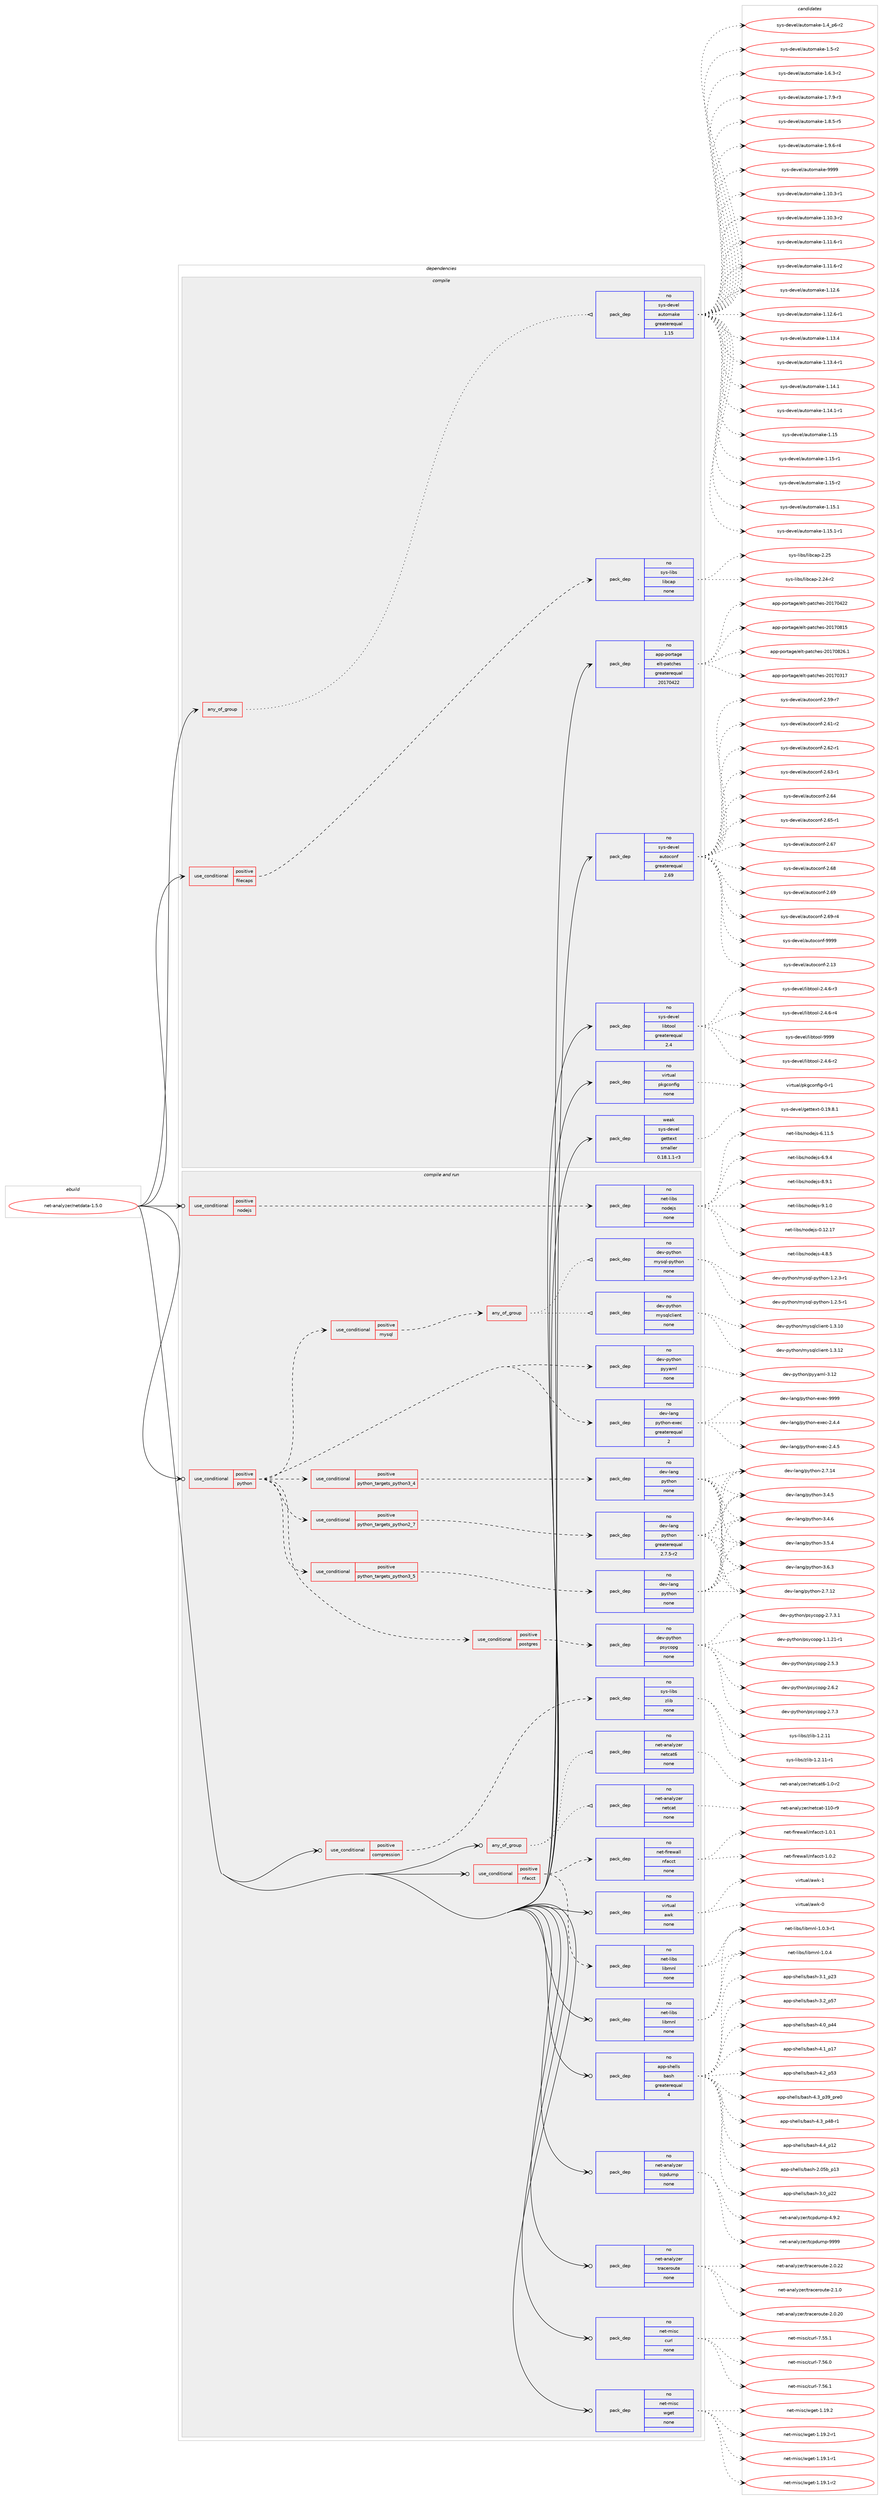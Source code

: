 digraph prolog {

# *************
# Graph options
# *************

newrank=true;
concentrate=true;
compound=true;
graph [rankdir=LR,fontname=Helvetica,fontsize=10,ranksep=1.5];#, ranksep=2.5, nodesep=0.2];
edge  [arrowhead=vee];
node  [fontname=Helvetica,fontsize=10];

# **********
# The ebuild
# **********

subgraph cluster_leftcol {
color=gray;
rank=same;
label=<<i>ebuild</i>>;
id [label="net-analyzer/netdata-1.5.0", color=red, width=4, href="../net-analyzer/netdata-1.5.0.svg"];
}

# ****************
# The dependencies
# ****************

subgraph cluster_midcol {
color=gray;
label=<<i>dependencies</i>>;
subgraph cluster_compile {
fillcolor="#eeeeee";
style=filled;
label=<<i>compile</i>>;
subgraph any6362 {
dependency401824 [label=<<TABLE BORDER="0" CELLBORDER="1" CELLSPACING="0" CELLPADDING="4"><TR><TD CELLPADDING="10">any_of_group</TD></TR></TABLE>>, shape=none, color=red];subgraph pack296150 {
dependency401825 [label=<<TABLE BORDER="0" CELLBORDER="1" CELLSPACING="0" CELLPADDING="4" WIDTH="220"><TR><TD ROWSPAN="6" CELLPADDING="30">pack_dep</TD></TR><TR><TD WIDTH="110">no</TD></TR><TR><TD>sys-devel</TD></TR><TR><TD>automake</TD></TR><TR><TD>greaterequal</TD></TR><TR><TD>1.15</TD></TR></TABLE>>, shape=none, color=blue];
}
dependency401824:e -> dependency401825:w [weight=20,style="dotted",arrowhead="oinv"];
}
id:e -> dependency401824:w [weight=20,style="solid",arrowhead="vee"];
subgraph cond99127 {
dependency401826 [label=<<TABLE BORDER="0" CELLBORDER="1" CELLSPACING="0" CELLPADDING="4"><TR><TD ROWSPAN="3" CELLPADDING="10">use_conditional</TD></TR><TR><TD>positive</TD></TR><TR><TD>filecaps</TD></TR></TABLE>>, shape=none, color=red];
subgraph pack296151 {
dependency401827 [label=<<TABLE BORDER="0" CELLBORDER="1" CELLSPACING="0" CELLPADDING="4" WIDTH="220"><TR><TD ROWSPAN="6" CELLPADDING="30">pack_dep</TD></TR><TR><TD WIDTH="110">no</TD></TR><TR><TD>sys-libs</TD></TR><TR><TD>libcap</TD></TR><TR><TD>none</TD></TR><TR><TD></TD></TR></TABLE>>, shape=none, color=blue];
}
dependency401826:e -> dependency401827:w [weight=20,style="dashed",arrowhead="vee"];
}
id:e -> dependency401826:w [weight=20,style="solid",arrowhead="vee"];
subgraph pack296152 {
dependency401828 [label=<<TABLE BORDER="0" CELLBORDER="1" CELLSPACING="0" CELLPADDING="4" WIDTH="220"><TR><TD ROWSPAN="6" CELLPADDING="30">pack_dep</TD></TR><TR><TD WIDTH="110">no</TD></TR><TR><TD>app-portage</TD></TR><TR><TD>elt-patches</TD></TR><TR><TD>greaterequal</TD></TR><TR><TD>20170422</TD></TR></TABLE>>, shape=none, color=blue];
}
id:e -> dependency401828:w [weight=20,style="solid",arrowhead="vee"];
subgraph pack296153 {
dependency401829 [label=<<TABLE BORDER="0" CELLBORDER="1" CELLSPACING="0" CELLPADDING="4" WIDTH="220"><TR><TD ROWSPAN="6" CELLPADDING="30">pack_dep</TD></TR><TR><TD WIDTH="110">no</TD></TR><TR><TD>sys-devel</TD></TR><TR><TD>autoconf</TD></TR><TR><TD>greaterequal</TD></TR><TR><TD>2.69</TD></TR></TABLE>>, shape=none, color=blue];
}
id:e -> dependency401829:w [weight=20,style="solid",arrowhead="vee"];
subgraph pack296154 {
dependency401830 [label=<<TABLE BORDER="0" CELLBORDER="1" CELLSPACING="0" CELLPADDING="4" WIDTH="220"><TR><TD ROWSPAN="6" CELLPADDING="30">pack_dep</TD></TR><TR><TD WIDTH="110">no</TD></TR><TR><TD>sys-devel</TD></TR><TR><TD>libtool</TD></TR><TR><TD>greaterequal</TD></TR><TR><TD>2.4</TD></TR></TABLE>>, shape=none, color=blue];
}
id:e -> dependency401830:w [weight=20,style="solid",arrowhead="vee"];
subgraph pack296155 {
dependency401831 [label=<<TABLE BORDER="0" CELLBORDER="1" CELLSPACING="0" CELLPADDING="4" WIDTH="220"><TR><TD ROWSPAN="6" CELLPADDING="30">pack_dep</TD></TR><TR><TD WIDTH="110">no</TD></TR><TR><TD>virtual</TD></TR><TR><TD>pkgconfig</TD></TR><TR><TD>none</TD></TR><TR><TD></TD></TR></TABLE>>, shape=none, color=blue];
}
id:e -> dependency401831:w [weight=20,style="solid",arrowhead="vee"];
subgraph pack296156 {
dependency401832 [label=<<TABLE BORDER="0" CELLBORDER="1" CELLSPACING="0" CELLPADDING="4" WIDTH="220"><TR><TD ROWSPAN="6" CELLPADDING="30">pack_dep</TD></TR><TR><TD WIDTH="110">weak</TD></TR><TR><TD>sys-devel</TD></TR><TR><TD>gettext</TD></TR><TR><TD>smaller</TD></TR><TR><TD>0.18.1.1-r3</TD></TR></TABLE>>, shape=none, color=blue];
}
id:e -> dependency401832:w [weight=20,style="solid",arrowhead="vee"];
}
subgraph cluster_compileandrun {
fillcolor="#eeeeee";
style=filled;
label=<<i>compile and run</i>>;
subgraph any6363 {
dependency401833 [label=<<TABLE BORDER="0" CELLBORDER="1" CELLSPACING="0" CELLPADDING="4"><TR><TD CELLPADDING="10">any_of_group</TD></TR></TABLE>>, shape=none, color=red];subgraph pack296157 {
dependency401834 [label=<<TABLE BORDER="0" CELLBORDER="1" CELLSPACING="0" CELLPADDING="4" WIDTH="220"><TR><TD ROWSPAN="6" CELLPADDING="30">pack_dep</TD></TR><TR><TD WIDTH="110">no</TD></TR><TR><TD>net-analyzer</TD></TR><TR><TD>netcat6</TD></TR><TR><TD>none</TD></TR><TR><TD></TD></TR></TABLE>>, shape=none, color=blue];
}
dependency401833:e -> dependency401834:w [weight=20,style="dotted",arrowhead="oinv"];
subgraph pack296158 {
dependency401835 [label=<<TABLE BORDER="0" CELLBORDER="1" CELLSPACING="0" CELLPADDING="4" WIDTH="220"><TR><TD ROWSPAN="6" CELLPADDING="30">pack_dep</TD></TR><TR><TD WIDTH="110">no</TD></TR><TR><TD>net-analyzer</TD></TR><TR><TD>netcat</TD></TR><TR><TD>none</TD></TR><TR><TD></TD></TR></TABLE>>, shape=none, color=blue];
}
dependency401833:e -> dependency401835:w [weight=20,style="dotted",arrowhead="oinv"];
}
id:e -> dependency401833:w [weight=20,style="solid",arrowhead="odotvee"];
subgraph cond99128 {
dependency401836 [label=<<TABLE BORDER="0" CELLBORDER="1" CELLSPACING="0" CELLPADDING="4"><TR><TD ROWSPAN="3" CELLPADDING="10">use_conditional</TD></TR><TR><TD>positive</TD></TR><TR><TD>compression</TD></TR></TABLE>>, shape=none, color=red];
subgraph pack296159 {
dependency401837 [label=<<TABLE BORDER="0" CELLBORDER="1" CELLSPACING="0" CELLPADDING="4" WIDTH="220"><TR><TD ROWSPAN="6" CELLPADDING="30">pack_dep</TD></TR><TR><TD WIDTH="110">no</TD></TR><TR><TD>sys-libs</TD></TR><TR><TD>zlib</TD></TR><TR><TD>none</TD></TR><TR><TD></TD></TR></TABLE>>, shape=none, color=blue];
}
dependency401836:e -> dependency401837:w [weight=20,style="dashed",arrowhead="vee"];
}
id:e -> dependency401836:w [weight=20,style="solid",arrowhead="odotvee"];
subgraph cond99129 {
dependency401838 [label=<<TABLE BORDER="0" CELLBORDER="1" CELLSPACING="0" CELLPADDING="4"><TR><TD ROWSPAN="3" CELLPADDING="10">use_conditional</TD></TR><TR><TD>positive</TD></TR><TR><TD>nfacct</TD></TR></TABLE>>, shape=none, color=red];
subgraph pack296160 {
dependency401839 [label=<<TABLE BORDER="0" CELLBORDER="1" CELLSPACING="0" CELLPADDING="4" WIDTH="220"><TR><TD ROWSPAN="6" CELLPADDING="30">pack_dep</TD></TR><TR><TD WIDTH="110">no</TD></TR><TR><TD>net-firewall</TD></TR><TR><TD>nfacct</TD></TR><TR><TD>none</TD></TR><TR><TD></TD></TR></TABLE>>, shape=none, color=blue];
}
dependency401838:e -> dependency401839:w [weight=20,style="dashed",arrowhead="vee"];
subgraph pack296161 {
dependency401840 [label=<<TABLE BORDER="0" CELLBORDER="1" CELLSPACING="0" CELLPADDING="4" WIDTH="220"><TR><TD ROWSPAN="6" CELLPADDING="30">pack_dep</TD></TR><TR><TD WIDTH="110">no</TD></TR><TR><TD>net-libs</TD></TR><TR><TD>libmnl</TD></TR><TR><TD>none</TD></TR><TR><TD></TD></TR></TABLE>>, shape=none, color=blue];
}
dependency401838:e -> dependency401840:w [weight=20,style="dashed",arrowhead="vee"];
}
id:e -> dependency401838:w [weight=20,style="solid",arrowhead="odotvee"];
subgraph cond99130 {
dependency401841 [label=<<TABLE BORDER="0" CELLBORDER="1" CELLSPACING="0" CELLPADDING="4"><TR><TD ROWSPAN="3" CELLPADDING="10">use_conditional</TD></TR><TR><TD>positive</TD></TR><TR><TD>nodejs</TD></TR></TABLE>>, shape=none, color=red];
subgraph pack296162 {
dependency401842 [label=<<TABLE BORDER="0" CELLBORDER="1" CELLSPACING="0" CELLPADDING="4" WIDTH="220"><TR><TD ROWSPAN="6" CELLPADDING="30">pack_dep</TD></TR><TR><TD WIDTH="110">no</TD></TR><TR><TD>net-libs</TD></TR><TR><TD>nodejs</TD></TR><TR><TD>none</TD></TR><TR><TD></TD></TR></TABLE>>, shape=none, color=blue];
}
dependency401841:e -> dependency401842:w [weight=20,style="dashed",arrowhead="vee"];
}
id:e -> dependency401841:w [weight=20,style="solid",arrowhead="odotvee"];
subgraph cond99131 {
dependency401843 [label=<<TABLE BORDER="0" CELLBORDER="1" CELLSPACING="0" CELLPADDING="4"><TR><TD ROWSPAN="3" CELLPADDING="10">use_conditional</TD></TR><TR><TD>positive</TD></TR><TR><TD>python</TD></TR></TABLE>>, shape=none, color=red];
subgraph cond99132 {
dependency401844 [label=<<TABLE BORDER="0" CELLBORDER="1" CELLSPACING="0" CELLPADDING="4"><TR><TD ROWSPAN="3" CELLPADDING="10">use_conditional</TD></TR><TR><TD>positive</TD></TR><TR><TD>python_targets_python2_7</TD></TR></TABLE>>, shape=none, color=red];
subgraph pack296163 {
dependency401845 [label=<<TABLE BORDER="0" CELLBORDER="1" CELLSPACING="0" CELLPADDING="4" WIDTH="220"><TR><TD ROWSPAN="6" CELLPADDING="30">pack_dep</TD></TR><TR><TD WIDTH="110">no</TD></TR><TR><TD>dev-lang</TD></TR><TR><TD>python</TD></TR><TR><TD>greaterequal</TD></TR><TR><TD>2.7.5-r2</TD></TR></TABLE>>, shape=none, color=blue];
}
dependency401844:e -> dependency401845:w [weight=20,style="dashed",arrowhead="vee"];
}
dependency401843:e -> dependency401844:w [weight=20,style="dashed",arrowhead="vee"];
subgraph cond99133 {
dependency401846 [label=<<TABLE BORDER="0" CELLBORDER="1" CELLSPACING="0" CELLPADDING="4"><TR><TD ROWSPAN="3" CELLPADDING="10">use_conditional</TD></TR><TR><TD>positive</TD></TR><TR><TD>python_targets_python3_4</TD></TR></TABLE>>, shape=none, color=red];
subgraph pack296164 {
dependency401847 [label=<<TABLE BORDER="0" CELLBORDER="1" CELLSPACING="0" CELLPADDING="4" WIDTH="220"><TR><TD ROWSPAN="6" CELLPADDING="30">pack_dep</TD></TR><TR><TD WIDTH="110">no</TD></TR><TR><TD>dev-lang</TD></TR><TR><TD>python</TD></TR><TR><TD>none</TD></TR><TR><TD></TD></TR></TABLE>>, shape=none, color=blue];
}
dependency401846:e -> dependency401847:w [weight=20,style="dashed",arrowhead="vee"];
}
dependency401843:e -> dependency401846:w [weight=20,style="dashed",arrowhead="vee"];
subgraph cond99134 {
dependency401848 [label=<<TABLE BORDER="0" CELLBORDER="1" CELLSPACING="0" CELLPADDING="4"><TR><TD ROWSPAN="3" CELLPADDING="10">use_conditional</TD></TR><TR><TD>positive</TD></TR><TR><TD>python_targets_python3_5</TD></TR></TABLE>>, shape=none, color=red];
subgraph pack296165 {
dependency401849 [label=<<TABLE BORDER="0" CELLBORDER="1" CELLSPACING="0" CELLPADDING="4" WIDTH="220"><TR><TD ROWSPAN="6" CELLPADDING="30">pack_dep</TD></TR><TR><TD WIDTH="110">no</TD></TR><TR><TD>dev-lang</TD></TR><TR><TD>python</TD></TR><TR><TD>none</TD></TR><TR><TD></TD></TR></TABLE>>, shape=none, color=blue];
}
dependency401848:e -> dependency401849:w [weight=20,style="dashed",arrowhead="vee"];
}
dependency401843:e -> dependency401848:w [weight=20,style="dashed",arrowhead="vee"];
subgraph pack296166 {
dependency401850 [label=<<TABLE BORDER="0" CELLBORDER="1" CELLSPACING="0" CELLPADDING="4" WIDTH="220"><TR><TD ROWSPAN="6" CELLPADDING="30">pack_dep</TD></TR><TR><TD WIDTH="110">no</TD></TR><TR><TD>dev-lang</TD></TR><TR><TD>python-exec</TD></TR><TR><TD>greaterequal</TD></TR><TR><TD>2</TD></TR></TABLE>>, shape=none, color=blue];
}
dependency401843:e -> dependency401850:w [weight=20,style="dashed",arrowhead="vee"];
subgraph pack296167 {
dependency401851 [label=<<TABLE BORDER="0" CELLBORDER="1" CELLSPACING="0" CELLPADDING="4" WIDTH="220"><TR><TD ROWSPAN="6" CELLPADDING="30">pack_dep</TD></TR><TR><TD WIDTH="110">no</TD></TR><TR><TD>dev-python</TD></TR><TR><TD>pyyaml</TD></TR><TR><TD>none</TD></TR><TR><TD></TD></TR></TABLE>>, shape=none, color=blue];
}
dependency401843:e -> dependency401851:w [weight=20,style="dashed",arrowhead="vee"];
subgraph cond99135 {
dependency401852 [label=<<TABLE BORDER="0" CELLBORDER="1" CELLSPACING="0" CELLPADDING="4"><TR><TD ROWSPAN="3" CELLPADDING="10">use_conditional</TD></TR><TR><TD>positive</TD></TR><TR><TD>mysql</TD></TR></TABLE>>, shape=none, color=red];
subgraph any6364 {
dependency401853 [label=<<TABLE BORDER="0" CELLBORDER="1" CELLSPACING="0" CELLPADDING="4"><TR><TD CELLPADDING="10">any_of_group</TD></TR></TABLE>>, shape=none, color=red];subgraph pack296168 {
dependency401854 [label=<<TABLE BORDER="0" CELLBORDER="1" CELLSPACING="0" CELLPADDING="4" WIDTH="220"><TR><TD ROWSPAN="6" CELLPADDING="30">pack_dep</TD></TR><TR><TD WIDTH="110">no</TD></TR><TR><TD>dev-python</TD></TR><TR><TD>mysqlclient</TD></TR><TR><TD>none</TD></TR><TR><TD></TD></TR></TABLE>>, shape=none, color=blue];
}
dependency401853:e -> dependency401854:w [weight=20,style="dotted",arrowhead="oinv"];
subgraph pack296169 {
dependency401855 [label=<<TABLE BORDER="0" CELLBORDER="1" CELLSPACING="0" CELLPADDING="4" WIDTH="220"><TR><TD ROWSPAN="6" CELLPADDING="30">pack_dep</TD></TR><TR><TD WIDTH="110">no</TD></TR><TR><TD>dev-python</TD></TR><TR><TD>mysql-python</TD></TR><TR><TD>none</TD></TR><TR><TD></TD></TR></TABLE>>, shape=none, color=blue];
}
dependency401853:e -> dependency401855:w [weight=20,style="dotted",arrowhead="oinv"];
}
dependency401852:e -> dependency401853:w [weight=20,style="dashed",arrowhead="vee"];
}
dependency401843:e -> dependency401852:w [weight=20,style="dashed",arrowhead="vee"];
subgraph cond99136 {
dependency401856 [label=<<TABLE BORDER="0" CELLBORDER="1" CELLSPACING="0" CELLPADDING="4"><TR><TD ROWSPAN="3" CELLPADDING="10">use_conditional</TD></TR><TR><TD>positive</TD></TR><TR><TD>postgres</TD></TR></TABLE>>, shape=none, color=red];
subgraph pack296170 {
dependency401857 [label=<<TABLE BORDER="0" CELLBORDER="1" CELLSPACING="0" CELLPADDING="4" WIDTH="220"><TR><TD ROWSPAN="6" CELLPADDING="30">pack_dep</TD></TR><TR><TD WIDTH="110">no</TD></TR><TR><TD>dev-python</TD></TR><TR><TD>psycopg</TD></TR><TR><TD>none</TD></TR><TR><TD></TD></TR></TABLE>>, shape=none, color=blue];
}
dependency401856:e -> dependency401857:w [weight=20,style="dashed",arrowhead="vee"];
}
dependency401843:e -> dependency401856:w [weight=20,style="dashed",arrowhead="vee"];
}
id:e -> dependency401843:w [weight=20,style="solid",arrowhead="odotvee"];
subgraph pack296171 {
dependency401858 [label=<<TABLE BORDER="0" CELLBORDER="1" CELLSPACING="0" CELLPADDING="4" WIDTH="220"><TR><TD ROWSPAN="6" CELLPADDING="30">pack_dep</TD></TR><TR><TD WIDTH="110">no</TD></TR><TR><TD>app-shells</TD></TR><TR><TD>bash</TD></TR><TR><TD>greaterequal</TD></TR><TR><TD>4</TD></TR></TABLE>>, shape=none, color=blue];
}
id:e -> dependency401858:w [weight=20,style="solid",arrowhead="odotvee"];
subgraph pack296172 {
dependency401859 [label=<<TABLE BORDER="0" CELLBORDER="1" CELLSPACING="0" CELLPADDING="4" WIDTH="220"><TR><TD ROWSPAN="6" CELLPADDING="30">pack_dep</TD></TR><TR><TD WIDTH="110">no</TD></TR><TR><TD>net-analyzer</TD></TR><TR><TD>tcpdump</TD></TR><TR><TD>none</TD></TR><TR><TD></TD></TR></TABLE>>, shape=none, color=blue];
}
id:e -> dependency401859:w [weight=20,style="solid",arrowhead="odotvee"];
subgraph pack296173 {
dependency401860 [label=<<TABLE BORDER="0" CELLBORDER="1" CELLSPACING="0" CELLPADDING="4" WIDTH="220"><TR><TD ROWSPAN="6" CELLPADDING="30">pack_dep</TD></TR><TR><TD WIDTH="110">no</TD></TR><TR><TD>net-analyzer</TD></TR><TR><TD>traceroute</TD></TR><TR><TD>none</TD></TR><TR><TD></TD></TR></TABLE>>, shape=none, color=blue];
}
id:e -> dependency401860:w [weight=20,style="solid",arrowhead="odotvee"];
subgraph pack296174 {
dependency401861 [label=<<TABLE BORDER="0" CELLBORDER="1" CELLSPACING="0" CELLPADDING="4" WIDTH="220"><TR><TD ROWSPAN="6" CELLPADDING="30">pack_dep</TD></TR><TR><TD WIDTH="110">no</TD></TR><TR><TD>net-libs</TD></TR><TR><TD>libmnl</TD></TR><TR><TD>none</TD></TR><TR><TD></TD></TR></TABLE>>, shape=none, color=blue];
}
id:e -> dependency401861:w [weight=20,style="solid",arrowhead="odotvee"];
subgraph pack296175 {
dependency401862 [label=<<TABLE BORDER="0" CELLBORDER="1" CELLSPACING="0" CELLPADDING="4" WIDTH="220"><TR><TD ROWSPAN="6" CELLPADDING="30">pack_dep</TD></TR><TR><TD WIDTH="110">no</TD></TR><TR><TD>net-misc</TD></TR><TR><TD>curl</TD></TR><TR><TD>none</TD></TR><TR><TD></TD></TR></TABLE>>, shape=none, color=blue];
}
id:e -> dependency401862:w [weight=20,style="solid",arrowhead="odotvee"];
subgraph pack296176 {
dependency401863 [label=<<TABLE BORDER="0" CELLBORDER="1" CELLSPACING="0" CELLPADDING="4" WIDTH="220"><TR><TD ROWSPAN="6" CELLPADDING="30">pack_dep</TD></TR><TR><TD WIDTH="110">no</TD></TR><TR><TD>net-misc</TD></TR><TR><TD>wget</TD></TR><TR><TD>none</TD></TR><TR><TD></TD></TR></TABLE>>, shape=none, color=blue];
}
id:e -> dependency401863:w [weight=20,style="solid",arrowhead="odotvee"];
subgraph pack296177 {
dependency401864 [label=<<TABLE BORDER="0" CELLBORDER="1" CELLSPACING="0" CELLPADDING="4" WIDTH="220"><TR><TD ROWSPAN="6" CELLPADDING="30">pack_dep</TD></TR><TR><TD WIDTH="110">no</TD></TR><TR><TD>virtual</TD></TR><TR><TD>awk</TD></TR><TR><TD>none</TD></TR><TR><TD></TD></TR></TABLE>>, shape=none, color=blue];
}
id:e -> dependency401864:w [weight=20,style="solid",arrowhead="odotvee"];
}
subgraph cluster_run {
fillcolor="#eeeeee";
style=filled;
label=<<i>run</i>>;
}
}

# **************
# The candidates
# **************

subgraph cluster_choices {
rank=same;
color=gray;
label=<<i>candidates</i>>;

subgraph choice296150 {
color=black;
nodesep=1;
choice11512111545100101118101108479711711611110997107101454946494846514511449 [label="sys-devel/automake-1.10.3-r1", color=red, width=4,href="../sys-devel/automake-1.10.3-r1.svg"];
choice11512111545100101118101108479711711611110997107101454946494846514511450 [label="sys-devel/automake-1.10.3-r2", color=red, width=4,href="../sys-devel/automake-1.10.3-r2.svg"];
choice11512111545100101118101108479711711611110997107101454946494946544511449 [label="sys-devel/automake-1.11.6-r1", color=red, width=4,href="../sys-devel/automake-1.11.6-r1.svg"];
choice11512111545100101118101108479711711611110997107101454946494946544511450 [label="sys-devel/automake-1.11.6-r2", color=red, width=4,href="../sys-devel/automake-1.11.6-r2.svg"];
choice1151211154510010111810110847971171161111099710710145494649504654 [label="sys-devel/automake-1.12.6", color=red, width=4,href="../sys-devel/automake-1.12.6.svg"];
choice11512111545100101118101108479711711611110997107101454946495046544511449 [label="sys-devel/automake-1.12.6-r1", color=red, width=4,href="../sys-devel/automake-1.12.6-r1.svg"];
choice1151211154510010111810110847971171161111099710710145494649514652 [label="sys-devel/automake-1.13.4", color=red, width=4,href="../sys-devel/automake-1.13.4.svg"];
choice11512111545100101118101108479711711611110997107101454946495146524511449 [label="sys-devel/automake-1.13.4-r1", color=red, width=4,href="../sys-devel/automake-1.13.4-r1.svg"];
choice1151211154510010111810110847971171161111099710710145494649524649 [label="sys-devel/automake-1.14.1", color=red, width=4,href="../sys-devel/automake-1.14.1.svg"];
choice11512111545100101118101108479711711611110997107101454946495246494511449 [label="sys-devel/automake-1.14.1-r1", color=red, width=4,href="../sys-devel/automake-1.14.1-r1.svg"];
choice115121115451001011181011084797117116111109971071014549464953 [label="sys-devel/automake-1.15", color=red, width=4,href="../sys-devel/automake-1.15.svg"];
choice1151211154510010111810110847971171161111099710710145494649534511449 [label="sys-devel/automake-1.15-r1", color=red, width=4,href="../sys-devel/automake-1.15-r1.svg"];
choice1151211154510010111810110847971171161111099710710145494649534511450 [label="sys-devel/automake-1.15-r2", color=red, width=4,href="../sys-devel/automake-1.15-r2.svg"];
choice1151211154510010111810110847971171161111099710710145494649534649 [label="sys-devel/automake-1.15.1", color=red, width=4,href="../sys-devel/automake-1.15.1.svg"];
choice11512111545100101118101108479711711611110997107101454946495346494511449 [label="sys-devel/automake-1.15.1-r1", color=red, width=4,href="../sys-devel/automake-1.15.1-r1.svg"];
choice115121115451001011181011084797117116111109971071014549465295112544511450 [label="sys-devel/automake-1.4_p6-r2", color=red, width=4,href="../sys-devel/automake-1.4_p6-r2.svg"];
choice11512111545100101118101108479711711611110997107101454946534511450 [label="sys-devel/automake-1.5-r2", color=red, width=4,href="../sys-devel/automake-1.5-r2.svg"];
choice115121115451001011181011084797117116111109971071014549465446514511450 [label="sys-devel/automake-1.6.3-r2", color=red, width=4,href="../sys-devel/automake-1.6.3-r2.svg"];
choice115121115451001011181011084797117116111109971071014549465546574511451 [label="sys-devel/automake-1.7.9-r3", color=red, width=4,href="../sys-devel/automake-1.7.9-r3.svg"];
choice115121115451001011181011084797117116111109971071014549465646534511453 [label="sys-devel/automake-1.8.5-r5", color=red, width=4,href="../sys-devel/automake-1.8.5-r5.svg"];
choice115121115451001011181011084797117116111109971071014549465746544511452 [label="sys-devel/automake-1.9.6-r4", color=red, width=4,href="../sys-devel/automake-1.9.6-r4.svg"];
choice115121115451001011181011084797117116111109971071014557575757 [label="sys-devel/automake-9999", color=red, width=4,href="../sys-devel/automake-9999.svg"];
dependency401825:e -> choice11512111545100101118101108479711711611110997107101454946494846514511449:w [style=dotted,weight="100"];
dependency401825:e -> choice11512111545100101118101108479711711611110997107101454946494846514511450:w [style=dotted,weight="100"];
dependency401825:e -> choice11512111545100101118101108479711711611110997107101454946494946544511449:w [style=dotted,weight="100"];
dependency401825:e -> choice11512111545100101118101108479711711611110997107101454946494946544511450:w [style=dotted,weight="100"];
dependency401825:e -> choice1151211154510010111810110847971171161111099710710145494649504654:w [style=dotted,weight="100"];
dependency401825:e -> choice11512111545100101118101108479711711611110997107101454946495046544511449:w [style=dotted,weight="100"];
dependency401825:e -> choice1151211154510010111810110847971171161111099710710145494649514652:w [style=dotted,weight="100"];
dependency401825:e -> choice11512111545100101118101108479711711611110997107101454946495146524511449:w [style=dotted,weight="100"];
dependency401825:e -> choice1151211154510010111810110847971171161111099710710145494649524649:w [style=dotted,weight="100"];
dependency401825:e -> choice11512111545100101118101108479711711611110997107101454946495246494511449:w [style=dotted,weight="100"];
dependency401825:e -> choice115121115451001011181011084797117116111109971071014549464953:w [style=dotted,weight="100"];
dependency401825:e -> choice1151211154510010111810110847971171161111099710710145494649534511449:w [style=dotted,weight="100"];
dependency401825:e -> choice1151211154510010111810110847971171161111099710710145494649534511450:w [style=dotted,weight="100"];
dependency401825:e -> choice1151211154510010111810110847971171161111099710710145494649534649:w [style=dotted,weight="100"];
dependency401825:e -> choice11512111545100101118101108479711711611110997107101454946495346494511449:w [style=dotted,weight="100"];
dependency401825:e -> choice115121115451001011181011084797117116111109971071014549465295112544511450:w [style=dotted,weight="100"];
dependency401825:e -> choice11512111545100101118101108479711711611110997107101454946534511450:w [style=dotted,weight="100"];
dependency401825:e -> choice115121115451001011181011084797117116111109971071014549465446514511450:w [style=dotted,weight="100"];
dependency401825:e -> choice115121115451001011181011084797117116111109971071014549465546574511451:w [style=dotted,weight="100"];
dependency401825:e -> choice115121115451001011181011084797117116111109971071014549465646534511453:w [style=dotted,weight="100"];
dependency401825:e -> choice115121115451001011181011084797117116111109971071014549465746544511452:w [style=dotted,weight="100"];
dependency401825:e -> choice115121115451001011181011084797117116111109971071014557575757:w [style=dotted,weight="100"];
}
subgraph choice296151 {
color=black;
nodesep=1;
choice11512111545108105981154710810598999711245504650524511450 [label="sys-libs/libcap-2.24-r2", color=red, width=4,href="../sys-libs/libcap-2.24-r2.svg"];
choice1151211154510810598115471081059899971124550465053 [label="sys-libs/libcap-2.25", color=red, width=4,href="../sys-libs/libcap-2.25.svg"];
dependency401827:e -> choice11512111545108105981154710810598999711245504650524511450:w [style=dotted,weight="100"];
dependency401827:e -> choice1151211154510810598115471081059899971124550465053:w [style=dotted,weight="100"];
}
subgraph choice296152 {
color=black;
nodesep=1;
choice97112112451121111141169710310147101108116451129711699104101115455048495548514955 [label="app-portage/elt-patches-20170317", color=red, width=4,href="../app-portage/elt-patches-20170317.svg"];
choice97112112451121111141169710310147101108116451129711699104101115455048495548525050 [label="app-portage/elt-patches-20170422", color=red, width=4,href="../app-portage/elt-patches-20170422.svg"];
choice97112112451121111141169710310147101108116451129711699104101115455048495548564953 [label="app-portage/elt-patches-20170815", color=red, width=4,href="../app-portage/elt-patches-20170815.svg"];
choice971121124511211111411697103101471011081164511297116991041011154550484955485650544649 [label="app-portage/elt-patches-20170826.1", color=red, width=4,href="../app-portage/elt-patches-20170826.1.svg"];
dependency401828:e -> choice97112112451121111141169710310147101108116451129711699104101115455048495548514955:w [style=dotted,weight="100"];
dependency401828:e -> choice97112112451121111141169710310147101108116451129711699104101115455048495548525050:w [style=dotted,weight="100"];
dependency401828:e -> choice97112112451121111141169710310147101108116451129711699104101115455048495548564953:w [style=dotted,weight="100"];
dependency401828:e -> choice971121124511211111411697103101471011081164511297116991041011154550484955485650544649:w [style=dotted,weight="100"];
}
subgraph choice296153 {
color=black;
nodesep=1;
choice115121115451001011181011084797117116111991111101024550464951 [label="sys-devel/autoconf-2.13", color=red, width=4,href="../sys-devel/autoconf-2.13.svg"];
choice1151211154510010111810110847971171161119911111010245504653574511455 [label="sys-devel/autoconf-2.59-r7", color=red, width=4,href="../sys-devel/autoconf-2.59-r7.svg"];
choice1151211154510010111810110847971171161119911111010245504654494511450 [label="sys-devel/autoconf-2.61-r2", color=red, width=4,href="../sys-devel/autoconf-2.61-r2.svg"];
choice1151211154510010111810110847971171161119911111010245504654504511449 [label="sys-devel/autoconf-2.62-r1", color=red, width=4,href="../sys-devel/autoconf-2.62-r1.svg"];
choice1151211154510010111810110847971171161119911111010245504654514511449 [label="sys-devel/autoconf-2.63-r1", color=red, width=4,href="../sys-devel/autoconf-2.63-r1.svg"];
choice115121115451001011181011084797117116111991111101024550465452 [label="sys-devel/autoconf-2.64", color=red, width=4,href="../sys-devel/autoconf-2.64.svg"];
choice1151211154510010111810110847971171161119911111010245504654534511449 [label="sys-devel/autoconf-2.65-r1", color=red, width=4,href="../sys-devel/autoconf-2.65-r1.svg"];
choice115121115451001011181011084797117116111991111101024550465455 [label="sys-devel/autoconf-2.67", color=red, width=4,href="../sys-devel/autoconf-2.67.svg"];
choice115121115451001011181011084797117116111991111101024550465456 [label="sys-devel/autoconf-2.68", color=red, width=4,href="../sys-devel/autoconf-2.68.svg"];
choice115121115451001011181011084797117116111991111101024550465457 [label="sys-devel/autoconf-2.69", color=red, width=4,href="../sys-devel/autoconf-2.69.svg"];
choice1151211154510010111810110847971171161119911111010245504654574511452 [label="sys-devel/autoconf-2.69-r4", color=red, width=4,href="../sys-devel/autoconf-2.69-r4.svg"];
choice115121115451001011181011084797117116111991111101024557575757 [label="sys-devel/autoconf-9999", color=red, width=4,href="../sys-devel/autoconf-9999.svg"];
dependency401829:e -> choice115121115451001011181011084797117116111991111101024550464951:w [style=dotted,weight="100"];
dependency401829:e -> choice1151211154510010111810110847971171161119911111010245504653574511455:w [style=dotted,weight="100"];
dependency401829:e -> choice1151211154510010111810110847971171161119911111010245504654494511450:w [style=dotted,weight="100"];
dependency401829:e -> choice1151211154510010111810110847971171161119911111010245504654504511449:w [style=dotted,weight="100"];
dependency401829:e -> choice1151211154510010111810110847971171161119911111010245504654514511449:w [style=dotted,weight="100"];
dependency401829:e -> choice115121115451001011181011084797117116111991111101024550465452:w [style=dotted,weight="100"];
dependency401829:e -> choice1151211154510010111810110847971171161119911111010245504654534511449:w [style=dotted,weight="100"];
dependency401829:e -> choice115121115451001011181011084797117116111991111101024550465455:w [style=dotted,weight="100"];
dependency401829:e -> choice115121115451001011181011084797117116111991111101024550465456:w [style=dotted,weight="100"];
dependency401829:e -> choice115121115451001011181011084797117116111991111101024550465457:w [style=dotted,weight="100"];
dependency401829:e -> choice1151211154510010111810110847971171161119911111010245504654574511452:w [style=dotted,weight="100"];
dependency401829:e -> choice115121115451001011181011084797117116111991111101024557575757:w [style=dotted,weight="100"];
}
subgraph choice296154 {
color=black;
nodesep=1;
choice1151211154510010111810110847108105981161111111084550465246544511450 [label="sys-devel/libtool-2.4.6-r2", color=red, width=4,href="../sys-devel/libtool-2.4.6-r2.svg"];
choice1151211154510010111810110847108105981161111111084550465246544511451 [label="sys-devel/libtool-2.4.6-r3", color=red, width=4,href="../sys-devel/libtool-2.4.6-r3.svg"];
choice1151211154510010111810110847108105981161111111084550465246544511452 [label="sys-devel/libtool-2.4.6-r4", color=red, width=4,href="../sys-devel/libtool-2.4.6-r4.svg"];
choice1151211154510010111810110847108105981161111111084557575757 [label="sys-devel/libtool-9999", color=red, width=4,href="../sys-devel/libtool-9999.svg"];
dependency401830:e -> choice1151211154510010111810110847108105981161111111084550465246544511450:w [style=dotted,weight="100"];
dependency401830:e -> choice1151211154510010111810110847108105981161111111084550465246544511451:w [style=dotted,weight="100"];
dependency401830:e -> choice1151211154510010111810110847108105981161111111084550465246544511452:w [style=dotted,weight="100"];
dependency401830:e -> choice1151211154510010111810110847108105981161111111084557575757:w [style=dotted,weight="100"];
}
subgraph choice296155 {
color=black;
nodesep=1;
choice11810511411611797108471121071039911111010210510345484511449 [label="virtual/pkgconfig-0-r1", color=red, width=4,href="../virtual/pkgconfig-0-r1.svg"];
dependency401831:e -> choice11810511411611797108471121071039911111010210510345484511449:w [style=dotted,weight="100"];
}
subgraph choice296156 {
color=black;
nodesep=1;
choice1151211154510010111810110847103101116116101120116454846495746564649 [label="sys-devel/gettext-0.19.8.1", color=red, width=4,href="../sys-devel/gettext-0.19.8.1.svg"];
dependency401832:e -> choice1151211154510010111810110847103101116116101120116454846495746564649:w [style=dotted,weight="100"];
}
subgraph choice296157 {
color=black;
nodesep=1;
choice11010111645971109710812112210111447110101116999711654454946484511450 [label="net-analyzer/netcat6-1.0-r2", color=red, width=4,href="../net-analyzer/netcat6-1.0-r2.svg"];
dependency401834:e -> choice11010111645971109710812112210111447110101116999711654454946484511450:w [style=dotted,weight="100"];
}
subgraph choice296158 {
color=black;
nodesep=1;
choice110101116459711097108121122101114471101011169997116454949484511457 [label="net-analyzer/netcat-110-r9", color=red, width=4,href="../net-analyzer/netcat-110-r9.svg"];
dependency401835:e -> choice110101116459711097108121122101114471101011169997116454949484511457:w [style=dotted,weight="100"];
}
subgraph choice296159 {
color=black;
nodesep=1;
choice1151211154510810598115471221081059845494650464949 [label="sys-libs/zlib-1.2.11", color=red, width=4,href="../sys-libs/zlib-1.2.11.svg"];
choice11512111545108105981154712210810598454946504649494511449 [label="sys-libs/zlib-1.2.11-r1", color=red, width=4,href="../sys-libs/zlib-1.2.11-r1.svg"];
dependency401837:e -> choice1151211154510810598115471221081059845494650464949:w [style=dotted,weight="100"];
dependency401837:e -> choice11512111545108105981154712210810598454946504649494511449:w [style=dotted,weight="100"];
}
subgraph choice296160 {
color=black;
nodesep=1;
choice110101116451021051141011199710810847110102979999116454946484649 [label="net-firewall/nfacct-1.0.1", color=red, width=4,href="../net-firewall/nfacct-1.0.1.svg"];
choice110101116451021051141011199710810847110102979999116454946484650 [label="net-firewall/nfacct-1.0.2", color=red, width=4,href="../net-firewall/nfacct-1.0.2.svg"];
dependency401839:e -> choice110101116451021051141011199710810847110102979999116454946484649:w [style=dotted,weight="100"];
dependency401839:e -> choice110101116451021051141011199710810847110102979999116454946484650:w [style=dotted,weight="100"];
}
subgraph choice296161 {
color=black;
nodesep=1;
choice110101116451081059811547108105981091101084549464846514511449 [label="net-libs/libmnl-1.0.3-r1", color=red, width=4,href="../net-libs/libmnl-1.0.3-r1.svg"];
choice11010111645108105981154710810598109110108454946484652 [label="net-libs/libmnl-1.0.4", color=red, width=4,href="../net-libs/libmnl-1.0.4.svg"];
dependency401840:e -> choice110101116451081059811547108105981091101084549464846514511449:w [style=dotted,weight="100"];
dependency401840:e -> choice11010111645108105981154710810598109110108454946484652:w [style=dotted,weight="100"];
}
subgraph choice296162 {
color=black;
nodesep=1;
choice1101011164510810598115471101111001011061154548464950464955 [label="net-libs/nodejs-0.12.17", color=red, width=4,href="../net-libs/nodejs-0.12.17.svg"];
choice110101116451081059811547110111100101106115455246564653 [label="net-libs/nodejs-4.8.5", color=red, width=4,href="../net-libs/nodejs-4.8.5.svg"];
choice11010111645108105981154711011110010110611545544649494653 [label="net-libs/nodejs-6.11.5", color=red, width=4,href="../net-libs/nodejs-6.11.5.svg"];
choice110101116451081059811547110111100101106115455446574652 [label="net-libs/nodejs-6.9.4", color=red, width=4,href="../net-libs/nodejs-6.9.4.svg"];
choice110101116451081059811547110111100101106115455646574649 [label="net-libs/nodejs-8.9.1", color=red, width=4,href="../net-libs/nodejs-8.9.1.svg"];
choice110101116451081059811547110111100101106115455746494648 [label="net-libs/nodejs-9.1.0", color=red, width=4,href="../net-libs/nodejs-9.1.0.svg"];
dependency401842:e -> choice1101011164510810598115471101111001011061154548464950464955:w [style=dotted,weight="100"];
dependency401842:e -> choice110101116451081059811547110111100101106115455246564653:w [style=dotted,weight="100"];
dependency401842:e -> choice11010111645108105981154711011110010110611545544649494653:w [style=dotted,weight="100"];
dependency401842:e -> choice110101116451081059811547110111100101106115455446574652:w [style=dotted,weight="100"];
dependency401842:e -> choice110101116451081059811547110111100101106115455646574649:w [style=dotted,weight="100"];
dependency401842:e -> choice110101116451081059811547110111100101106115455746494648:w [style=dotted,weight="100"];
}
subgraph choice296163 {
color=black;
nodesep=1;
choice10010111845108971101034711212111610411111045504655464950 [label="dev-lang/python-2.7.12", color=red, width=4,href="../dev-lang/python-2.7.12.svg"];
choice10010111845108971101034711212111610411111045504655464952 [label="dev-lang/python-2.7.14", color=red, width=4,href="../dev-lang/python-2.7.14.svg"];
choice100101118451089711010347112121116104111110455146524653 [label="dev-lang/python-3.4.5", color=red, width=4,href="../dev-lang/python-3.4.5.svg"];
choice100101118451089711010347112121116104111110455146524654 [label="dev-lang/python-3.4.6", color=red, width=4,href="../dev-lang/python-3.4.6.svg"];
choice100101118451089711010347112121116104111110455146534652 [label="dev-lang/python-3.5.4", color=red, width=4,href="../dev-lang/python-3.5.4.svg"];
choice100101118451089711010347112121116104111110455146544651 [label="dev-lang/python-3.6.3", color=red, width=4,href="../dev-lang/python-3.6.3.svg"];
dependency401845:e -> choice10010111845108971101034711212111610411111045504655464950:w [style=dotted,weight="100"];
dependency401845:e -> choice10010111845108971101034711212111610411111045504655464952:w [style=dotted,weight="100"];
dependency401845:e -> choice100101118451089711010347112121116104111110455146524653:w [style=dotted,weight="100"];
dependency401845:e -> choice100101118451089711010347112121116104111110455146524654:w [style=dotted,weight="100"];
dependency401845:e -> choice100101118451089711010347112121116104111110455146534652:w [style=dotted,weight="100"];
dependency401845:e -> choice100101118451089711010347112121116104111110455146544651:w [style=dotted,weight="100"];
}
subgraph choice296164 {
color=black;
nodesep=1;
choice10010111845108971101034711212111610411111045504655464950 [label="dev-lang/python-2.7.12", color=red, width=4,href="../dev-lang/python-2.7.12.svg"];
choice10010111845108971101034711212111610411111045504655464952 [label="dev-lang/python-2.7.14", color=red, width=4,href="../dev-lang/python-2.7.14.svg"];
choice100101118451089711010347112121116104111110455146524653 [label="dev-lang/python-3.4.5", color=red, width=4,href="../dev-lang/python-3.4.5.svg"];
choice100101118451089711010347112121116104111110455146524654 [label="dev-lang/python-3.4.6", color=red, width=4,href="../dev-lang/python-3.4.6.svg"];
choice100101118451089711010347112121116104111110455146534652 [label="dev-lang/python-3.5.4", color=red, width=4,href="../dev-lang/python-3.5.4.svg"];
choice100101118451089711010347112121116104111110455146544651 [label="dev-lang/python-3.6.3", color=red, width=4,href="../dev-lang/python-3.6.3.svg"];
dependency401847:e -> choice10010111845108971101034711212111610411111045504655464950:w [style=dotted,weight="100"];
dependency401847:e -> choice10010111845108971101034711212111610411111045504655464952:w [style=dotted,weight="100"];
dependency401847:e -> choice100101118451089711010347112121116104111110455146524653:w [style=dotted,weight="100"];
dependency401847:e -> choice100101118451089711010347112121116104111110455146524654:w [style=dotted,weight="100"];
dependency401847:e -> choice100101118451089711010347112121116104111110455146534652:w [style=dotted,weight="100"];
dependency401847:e -> choice100101118451089711010347112121116104111110455146544651:w [style=dotted,weight="100"];
}
subgraph choice296165 {
color=black;
nodesep=1;
choice10010111845108971101034711212111610411111045504655464950 [label="dev-lang/python-2.7.12", color=red, width=4,href="../dev-lang/python-2.7.12.svg"];
choice10010111845108971101034711212111610411111045504655464952 [label="dev-lang/python-2.7.14", color=red, width=4,href="../dev-lang/python-2.7.14.svg"];
choice100101118451089711010347112121116104111110455146524653 [label="dev-lang/python-3.4.5", color=red, width=4,href="../dev-lang/python-3.4.5.svg"];
choice100101118451089711010347112121116104111110455146524654 [label="dev-lang/python-3.4.6", color=red, width=4,href="../dev-lang/python-3.4.6.svg"];
choice100101118451089711010347112121116104111110455146534652 [label="dev-lang/python-3.5.4", color=red, width=4,href="../dev-lang/python-3.5.4.svg"];
choice100101118451089711010347112121116104111110455146544651 [label="dev-lang/python-3.6.3", color=red, width=4,href="../dev-lang/python-3.6.3.svg"];
dependency401849:e -> choice10010111845108971101034711212111610411111045504655464950:w [style=dotted,weight="100"];
dependency401849:e -> choice10010111845108971101034711212111610411111045504655464952:w [style=dotted,weight="100"];
dependency401849:e -> choice100101118451089711010347112121116104111110455146524653:w [style=dotted,weight="100"];
dependency401849:e -> choice100101118451089711010347112121116104111110455146524654:w [style=dotted,weight="100"];
dependency401849:e -> choice100101118451089711010347112121116104111110455146534652:w [style=dotted,weight="100"];
dependency401849:e -> choice100101118451089711010347112121116104111110455146544651:w [style=dotted,weight="100"];
}
subgraph choice296166 {
color=black;
nodesep=1;
choice1001011184510897110103471121211161041111104510112010199455046524652 [label="dev-lang/python-exec-2.4.4", color=red, width=4,href="../dev-lang/python-exec-2.4.4.svg"];
choice1001011184510897110103471121211161041111104510112010199455046524653 [label="dev-lang/python-exec-2.4.5", color=red, width=4,href="../dev-lang/python-exec-2.4.5.svg"];
choice10010111845108971101034711212111610411111045101120101994557575757 [label="dev-lang/python-exec-9999", color=red, width=4,href="../dev-lang/python-exec-9999.svg"];
dependency401850:e -> choice1001011184510897110103471121211161041111104510112010199455046524652:w [style=dotted,weight="100"];
dependency401850:e -> choice1001011184510897110103471121211161041111104510112010199455046524653:w [style=dotted,weight="100"];
dependency401850:e -> choice10010111845108971101034711212111610411111045101120101994557575757:w [style=dotted,weight="100"];
}
subgraph choice296167 {
color=black;
nodesep=1;
choice1001011184511212111610411111047112121121971091084551464950 [label="dev-python/pyyaml-3.12", color=red, width=4,href="../dev-python/pyyaml-3.12.svg"];
dependency401851:e -> choice1001011184511212111610411111047112121121971091084551464950:w [style=dotted,weight="100"];
}
subgraph choice296168 {
color=black;
nodesep=1;
choice10010111845112121116104111110471091211151131089910810510111011645494651464948 [label="dev-python/mysqlclient-1.3.10", color=red, width=4,href="../dev-python/mysqlclient-1.3.10.svg"];
choice10010111845112121116104111110471091211151131089910810510111011645494651464950 [label="dev-python/mysqlclient-1.3.12", color=red, width=4,href="../dev-python/mysqlclient-1.3.12.svg"];
dependency401854:e -> choice10010111845112121116104111110471091211151131089910810510111011645494651464948:w [style=dotted,weight="100"];
dependency401854:e -> choice10010111845112121116104111110471091211151131089910810510111011645494651464950:w [style=dotted,weight="100"];
}
subgraph choice296169 {
color=black;
nodesep=1;
choice1001011184511212111610411111047109121115113108451121211161041111104549465046514511449 [label="dev-python/mysql-python-1.2.3-r1", color=red, width=4,href="../dev-python/mysql-python-1.2.3-r1.svg"];
choice1001011184511212111610411111047109121115113108451121211161041111104549465046534511449 [label="dev-python/mysql-python-1.2.5-r1", color=red, width=4,href="../dev-python/mysql-python-1.2.5-r1.svg"];
dependency401855:e -> choice1001011184511212111610411111047109121115113108451121211161041111104549465046514511449:w [style=dotted,weight="100"];
dependency401855:e -> choice1001011184511212111610411111047109121115113108451121211161041111104549465046534511449:w [style=dotted,weight="100"];
}
subgraph choice296170 {
color=black;
nodesep=1;
choice100101118451121211161041111104711211512199111112103454946494650494511449 [label="dev-python/psycopg-1.1.21-r1", color=red, width=4,href="../dev-python/psycopg-1.1.21-r1.svg"];
choice100101118451121211161041111104711211512199111112103455046534651 [label="dev-python/psycopg-2.5.3", color=red, width=4,href="../dev-python/psycopg-2.5.3.svg"];
choice100101118451121211161041111104711211512199111112103455046544650 [label="dev-python/psycopg-2.6.2", color=red, width=4,href="../dev-python/psycopg-2.6.2.svg"];
choice100101118451121211161041111104711211512199111112103455046554651 [label="dev-python/psycopg-2.7.3", color=red, width=4,href="../dev-python/psycopg-2.7.3.svg"];
choice1001011184511212111610411111047112115121991111121034550465546514649 [label="dev-python/psycopg-2.7.3.1", color=red, width=4,href="../dev-python/psycopg-2.7.3.1.svg"];
dependency401857:e -> choice100101118451121211161041111104711211512199111112103454946494650494511449:w [style=dotted,weight="100"];
dependency401857:e -> choice100101118451121211161041111104711211512199111112103455046534651:w [style=dotted,weight="100"];
dependency401857:e -> choice100101118451121211161041111104711211512199111112103455046544650:w [style=dotted,weight="100"];
dependency401857:e -> choice100101118451121211161041111104711211512199111112103455046554651:w [style=dotted,weight="100"];
dependency401857:e -> choice1001011184511212111610411111047112115121991111121034550465546514649:w [style=dotted,weight="100"];
}
subgraph choice296171 {
color=black;
nodesep=1;
choice9711211245115104101108108115479897115104455046485398951124951 [label="app-shells/bash-2.05b_p13", color=red, width=4,href="../app-shells/bash-2.05b_p13.svg"];
choice971121124511510410110810811547989711510445514648951125050 [label="app-shells/bash-3.0_p22", color=red, width=4,href="../app-shells/bash-3.0_p22.svg"];
choice971121124511510410110810811547989711510445514649951125051 [label="app-shells/bash-3.1_p23", color=red, width=4,href="../app-shells/bash-3.1_p23.svg"];
choice971121124511510410110810811547989711510445514650951125355 [label="app-shells/bash-3.2_p57", color=red, width=4,href="../app-shells/bash-3.2_p57.svg"];
choice971121124511510410110810811547989711510445524648951125252 [label="app-shells/bash-4.0_p44", color=red, width=4,href="../app-shells/bash-4.0_p44.svg"];
choice971121124511510410110810811547989711510445524649951124955 [label="app-shells/bash-4.1_p17", color=red, width=4,href="../app-shells/bash-4.1_p17.svg"];
choice971121124511510410110810811547989711510445524650951125351 [label="app-shells/bash-4.2_p53", color=red, width=4,href="../app-shells/bash-4.2_p53.svg"];
choice9711211245115104101108108115479897115104455246519511251579511211410148 [label="app-shells/bash-4.3_p39_pre0", color=red, width=4,href="../app-shells/bash-4.3_p39_pre0.svg"];
choice9711211245115104101108108115479897115104455246519511252564511449 [label="app-shells/bash-4.3_p48-r1", color=red, width=4,href="../app-shells/bash-4.3_p48-r1.svg"];
choice971121124511510410110810811547989711510445524652951124950 [label="app-shells/bash-4.4_p12", color=red, width=4,href="../app-shells/bash-4.4_p12.svg"];
dependency401858:e -> choice9711211245115104101108108115479897115104455046485398951124951:w [style=dotted,weight="100"];
dependency401858:e -> choice971121124511510410110810811547989711510445514648951125050:w [style=dotted,weight="100"];
dependency401858:e -> choice971121124511510410110810811547989711510445514649951125051:w [style=dotted,weight="100"];
dependency401858:e -> choice971121124511510410110810811547989711510445514650951125355:w [style=dotted,weight="100"];
dependency401858:e -> choice971121124511510410110810811547989711510445524648951125252:w [style=dotted,weight="100"];
dependency401858:e -> choice971121124511510410110810811547989711510445524649951124955:w [style=dotted,weight="100"];
dependency401858:e -> choice971121124511510410110810811547989711510445524650951125351:w [style=dotted,weight="100"];
dependency401858:e -> choice9711211245115104101108108115479897115104455246519511251579511211410148:w [style=dotted,weight="100"];
dependency401858:e -> choice9711211245115104101108108115479897115104455246519511252564511449:w [style=dotted,weight="100"];
dependency401858:e -> choice971121124511510410110810811547989711510445524652951124950:w [style=dotted,weight="100"];
}
subgraph choice296172 {
color=black;
nodesep=1;
choice1101011164597110971081211221011144711699112100117109112455246574650 [label="net-analyzer/tcpdump-4.9.2", color=red, width=4,href="../net-analyzer/tcpdump-4.9.2.svg"];
choice11010111645971109710812112210111447116991121001171091124557575757 [label="net-analyzer/tcpdump-9999", color=red, width=4,href="../net-analyzer/tcpdump-9999.svg"];
dependency401859:e -> choice1101011164597110971081211221011144711699112100117109112455246574650:w [style=dotted,weight="100"];
dependency401859:e -> choice11010111645971109710812112210111447116991121001171091124557575757:w [style=dotted,weight="100"];
}
subgraph choice296173 {
color=black;
nodesep=1;
choice11010111645971109710812112210111447116114979910111411111711610145504648465048 [label="net-analyzer/traceroute-2.0.20", color=red, width=4,href="../net-analyzer/traceroute-2.0.20.svg"];
choice11010111645971109710812112210111447116114979910111411111711610145504648465050 [label="net-analyzer/traceroute-2.0.22", color=red, width=4,href="../net-analyzer/traceroute-2.0.22.svg"];
choice110101116459711097108121122101114471161149799101114111117116101455046494648 [label="net-analyzer/traceroute-2.1.0", color=red, width=4,href="../net-analyzer/traceroute-2.1.0.svg"];
dependency401860:e -> choice11010111645971109710812112210111447116114979910111411111711610145504648465048:w [style=dotted,weight="100"];
dependency401860:e -> choice11010111645971109710812112210111447116114979910111411111711610145504648465050:w [style=dotted,weight="100"];
dependency401860:e -> choice110101116459711097108121122101114471161149799101114111117116101455046494648:w [style=dotted,weight="100"];
}
subgraph choice296174 {
color=black;
nodesep=1;
choice110101116451081059811547108105981091101084549464846514511449 [label="net-libs/libmnl-1.0.3-r1", color=red, width=4,href="../net-libs/libmnl-1.0.3-r1.svg"];
choice11010111645108105981154710810598109110108454946484652 [label="net-libs/libmnl-1.0.4", color=red, width=4,href="../net-libs/libmnl-1.0.4.svg"];
dependency401861:e -> choice110101116451081059811547108105981091101084549464846514511449:w [style=dotted,weight="100"];
dependency401861:e -> choice11010111645108105981154710810598109110108454946484652:w [style=dotted,weight="100"];
}
subgraph choice296175 {
color=black;
nodesep=1;
choice1101011164510910511599479911711410845554653534649 [label="net-misc/curl-7.55.1", color=red, width=4,href="../net-misc/curl-7.55.1.svg"];
choice1101011164510910511599479911711410845554653544648 [label="net-misc/curl-7.56.0", color=red, width=4,href="../net-misc/curl-7.56.0.svg"];
choice1101011164510910511599479911711410845554653544649 [label="net-misc/curl-7.56.1", color=red, width=4,href="../net-misc/curl-7.56.1.svg"];
dependency401862:e -> choice1101011164510910511599479911711410845554653534649:w [style=dotted,weight="100"];
dependency401862:e -> choice1101011164510910511599479911711410845554653544648:w [style=dotted,weight="100"];
dependency401862:e -> choice1101011164510910511599479911711410845554653544649:w [style=dotted,weight="100"];
}
subgraph choice296176 {
color=black;
nodesep=1;
choice110101116451091051159947119103101116454946495746494511449 [label="net-misc/wget-1.19.1-r1", color=red, width=4,href="../net-misc/wget-1.19.1-r1.svg"];
choice110101116451091051159947119103101116454946495746494511450 [label="net-misc/wget-1.19.1-r2", color=red, width=4,href="../net-misc/wget-1.19.1-r2.svg"];
choice11010111645109105115994711910310111645494649574650 [label="net-misc/wget-1.19.2", color=red, width=4,href="../net-misc/wget-1.19.2.svg"];
choice110101116451091051159947119103101116454946495746504511449 [label="net-misc/wget-1.19.2-r1", color=red, width=4,href="../net-misc/wget-1.19.2-r1.svg"];
dependency401863:e -> choice110101116451091051159947119103101116454946495746494511449:w [style=dotted,weight="100"];
dependency401863:e -> choice110101116451091051159947119103101116454946495746494511450:w [style=dotted,weight="100"];
dependency401863:e -> choice11010111645109105115994711910310111645494649574650:w [style=dotted,weight="100"];
dependency401863:e -> choice110101116451091051159947119103101116454946495746504511449:w [style=dotted,weight="100"];
}
subgraph choice296177 {
color=black;
nodesep=1;
choice1181051141161179710847971191074548 [label="virtual/awk-0", color=red, width=4,href="../virtual/awk-0.svg"];
choice1181051141161179710847971191074549 [label="virtual/awk-1", color=red, width=4,href="../virtual/awk-1.svg"];
dependency401864:e -> choice1181051141161179710847971191074548:w [style=dotted,weight="100"];
dependency401864:e -> choice1181051141161179710847971191074549:w [style=dotted,weight="100"];
}
}

}
